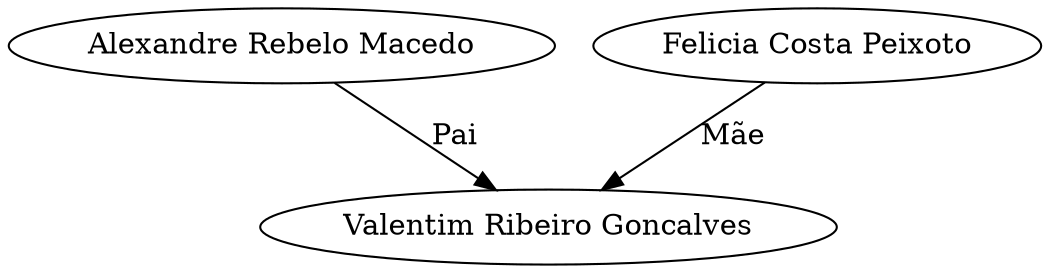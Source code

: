digraph G {
	"Alexandre Rebelo Macedo" -> "Valentim Ribeiro Goncalves" [label=Pai]
	"Felicia Costa Peixoto" -> "Valentim Ribeiro Goncalves" [label="Mãe"]
}
